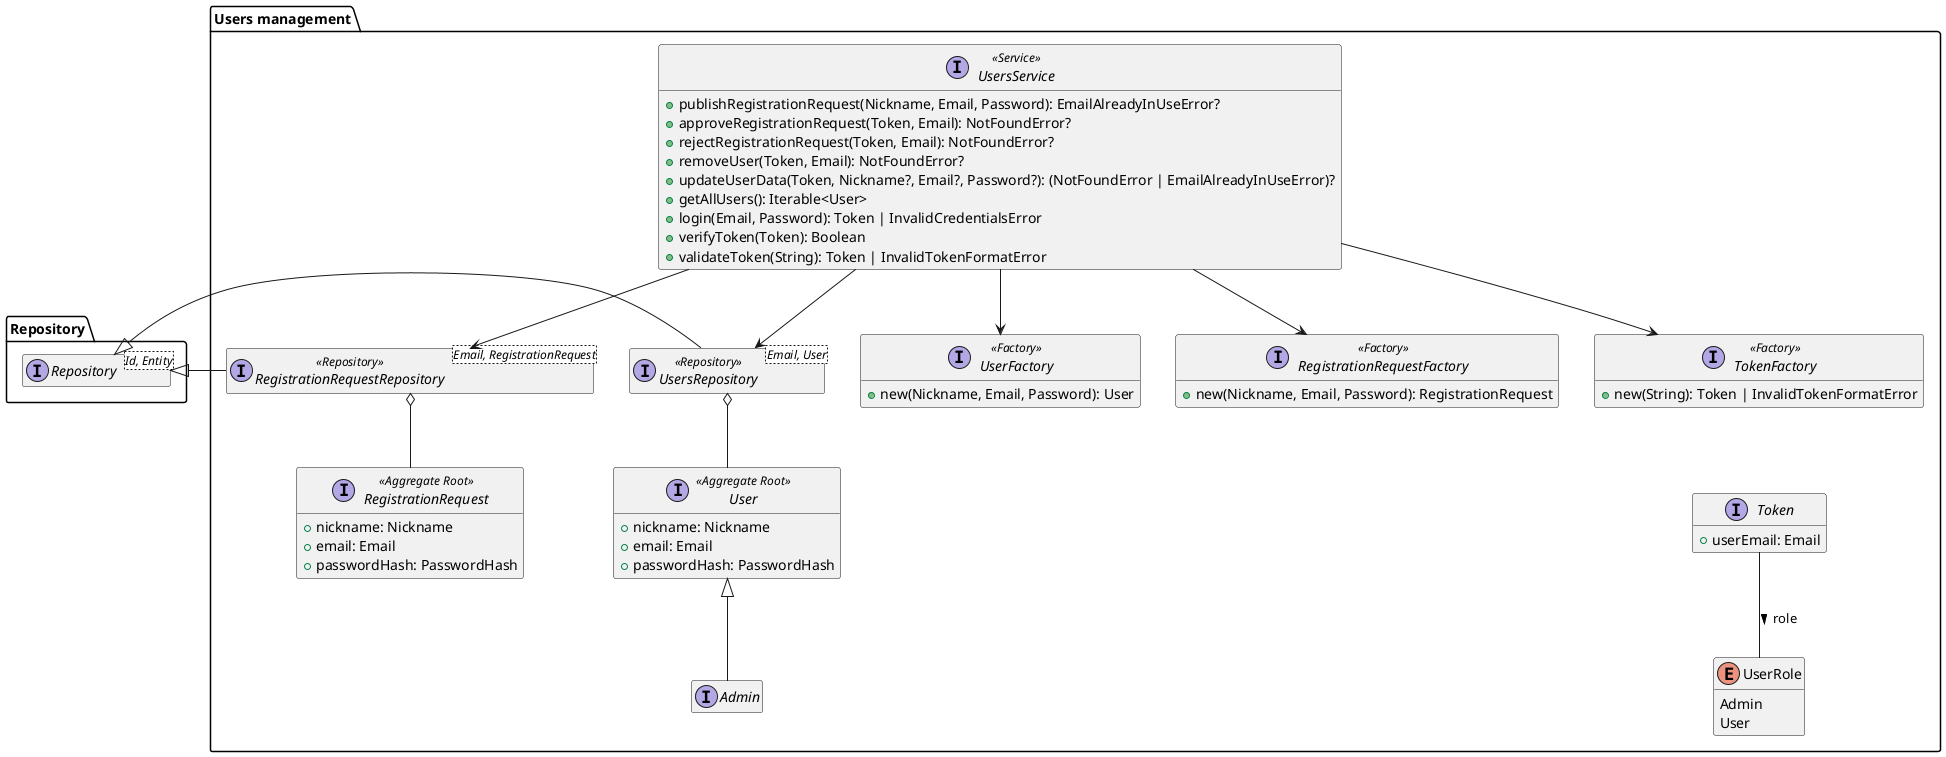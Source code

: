 @startuml users-management-domain-model

hide empty members
package Repository{
    interface Repository<Id, Entity>
}

package "Users management" as Users {
    interface User <<Aggregate Root>> {
        + nickname: Nickname
        + email: Email
        + passwordHash: PasswordHash
    }
    interface Admin extends User

    interface RegistrationRequest <<Aggregate Root>> {
        + nickname: Nickname
        + email: Email
        + passwordHash: PasswordHash
    }

    interface Token {
        + userEmail: Email
    }
    enum UserRole {
        Admin
        User
    }
    Token -- UserRole : "role >"

    interface UsersService <<Service>> {
        + publishRegistrationRequest(Nickname, Email, Password): EmailAlreadyInUseError?
        + approveRegistrationRequest(Token, Email): NotFoundError?
        + rejectRegistrationRequest(Token, Email): NotFoundError?
        + removeUser(Token, Email): NotFoundError?
        + updateUserData(Token, Nickname?, Email?, Password?): (NotFoundError | EmailAlreadyInUseError)?
        + getAllUsers(): Iterable<User>
        + login(Email, Password): Token | InvalidCredentialsError
        + verifyToken(Token): Boolean
        + validateToken(String): Token | InvalidTokenFormatError
    }


    interface RegistrationRequestRepository<Email, RegistrationRequest> <<Repository>>
    RegistrationRequestRepository -l-|> Repository.Repository
    RegistrationRequestRepository o-- RegistrationRequest
    interface UsersRepository<Email, User> <<Repository>>
    UsersRepository -l-|> Repository.Repository
    UsersRepository o-- User
    
    UsersService --> UsersRepository
    UsersService --> RegistrationRequestRepository


    interface UserFactory <<Factory>> {
        + new(Nickname, Email, Password): User
    }
    interface RegistrationRequestFactory <<Factory>> {
        + new(Nickname, Email, Password): RegistrationRequest
    }
    interface TokenFactory <<Factory>> {
        + new(String): Token | InvalidTokenFormatError
    }
    TokenFactory -[hidden]-> Token
    UsersService --> UserFactory
    UsersService --> RegistrationRequestFactory
    UsersService --> TokenFactory
}

@enduml
